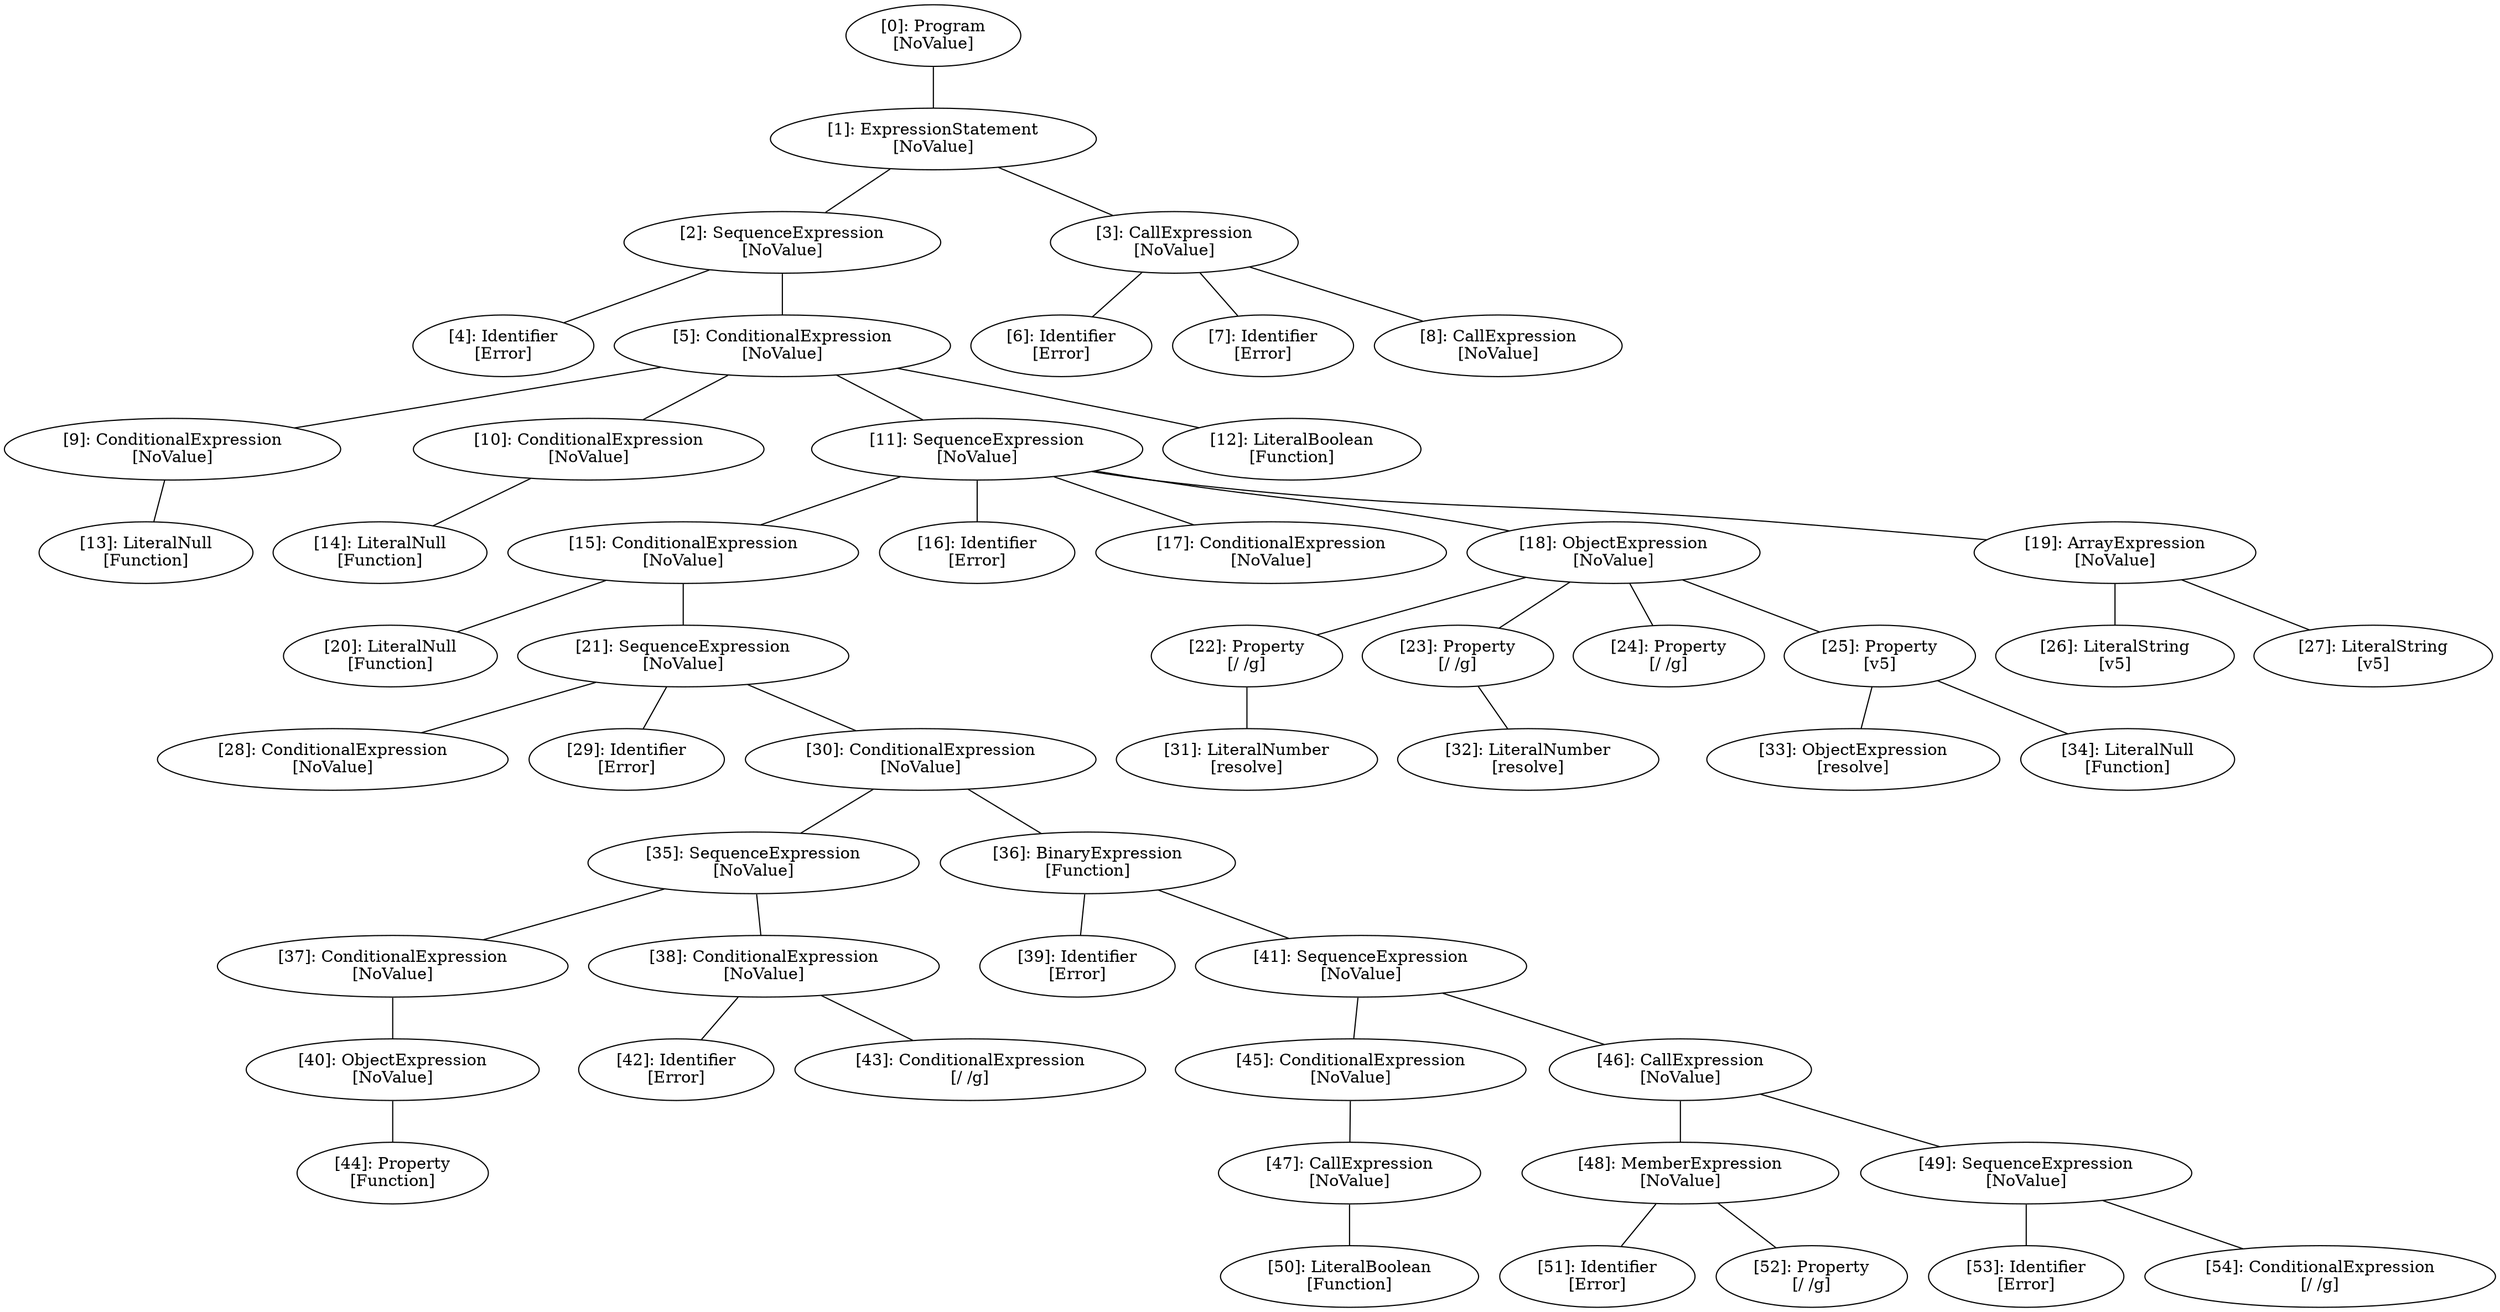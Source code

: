 // Result
graph {
	0 [label="[0]: Program
[NoValue]"]
	1 [label="[1]: ExpressionStatement
[NoValue]"]
	2 [label="[2]: SequenceExpression
[NoValue]"]
	3 [label="[3]: CallExpression
[NoValue]"]
	4 [label="[4]: Identifier
[Error]"]
	5 [label="[5]: ConditionalExpression
[NoValue]"]
	6 [label="[6]: Identifier
[Error]"]
	7 [label="[7]: Identifier
[Error]"]
	8 [label="[8]: CallExpression
[NoValue]"]
	9 [label="[9]: ConditionalExpression
[NoValue]"]
	10 [label="[10]: ConditionalExpression
[NoValue]"]
	11 [label="[11]: SequenceExpression
[NoValue]"]
	12 [label="[12]: LiteralBoolean
[Function]"]
	13 [label="[13]: LiteralNull
[Function]"]
	14 [label="[14]: LiteralNull
[Function]"]
	15 [label="[15]: ConditionalExpression
[NoValue]"]
	16 [label="[16]: Identifier
[Error]"]
	17 [label="[17]: ConditionalExpression
[NoValue]"]
	18 [label="[18]: ObjectExpression
[NoValue]"]
	19 [label="[19]: ArrayExpression
[NoValue]"]
	20 [label="[20]: LiteralNull
[Function]"]
	21 [label="[21]: SequenceExpression
[NoValue]"]
	22 [label="[22]: Property
[/ /g]"]
	23 [label="[23]: Property
[/ /g]"]
	24 [label="[24]: Property
[/ /g]"]
	25 [label="[25]: Property
[v5]"]
	26 [label="[26]: LiteralString
[v5]"]
	27 [label="[27]: LiteralString
[v5]"]
	28 [label="[28]: ConditionalExpression
[NoValue]"]
	29 [label="[29]: Identifier
[Error]"]
	30 [label="[30]: ConditionalExpression
[NoValue]"]
	31 [label="[31]: LiteralNumber
[resolve]"]
	32 [label="[32]: LiteralNumber
[resolve]"]
	33 [label="[33]: ObjectExpression
[resolve]"]
	34 [label="[34]: LiteralNull
[Function]"]
	35 [label="[35]: SequenceExpression
[NoValue]"]
	36 [label="[36]: BinaryExpression
[Function]"]
	37 [label="[37]: ConditionalExpression
[NoValue]"]
	38 [label="[38]: ConditionalExpression
[NoValue]"]
	39 [label="[39]: Identifier
[Error]"]
	40 [label="[40]: ObjectExpression
[NoValue]"]
	41 [label="[41]: SequenceExpression
[NoValue]"]
	42 [label="[42]: Identifier
[Error]"]
	43 [label="[43]: ConditionalExpression
[/ /g]"]
	44 [label="[44]: Property
[Function]"]
	45 [label="[45]: ConditionalExpression
[NoValue]"]
	46 [label="[46]: CallExpression
[NoValue]"]
	47 [label="[47]: CallExpression
[NoValue]"]
	48 [label="[48]: MemberExpression
[NoValue]"]
	49 [label="[49]: SequenceExpression
[NoValue]"]
	50 [label="[50]: LiteralBoolean
[Function]"]
	51 [label="[51]: Identifier
[Error]"]
	52 [label="[52]: Property
[/ /g]"]
	53 [label="[53]: Identifier
[Error]"]
	54 [label="[54]: ConditionalExpression
[/ /g]"]
	0 -- 1
	1 -- 2
	1 -- 3
	2 -- 4
	2 -- 5
	3 -- 6
	3 -- 7
	3 -- 8
	5 -- 9
	5 -- 10
	5 -- 11
	5 -- 12
	9 -- 13
	10 -- 14
	11 -- 15
	11 -- 16
	11 -- 17
	11 -- 18
	11 -- 19
	15 -- 20
	15 -- 21
	18 -- 22
	18 -- 23
	18 -- 24
	18 -- 25
	19 -- 26
	19 -- 27
	21 -- 28
	21 -- 29
	21 -- 30
	22 -- 31
	23 -- 32
	25 -- 33
	25 -- 34
	30 -- 35
	30 -- 36
	35 -- 37
	35 -- 38
	36 -- 39
	36 -- 41
	37 -- 40
	38 -- 42
	38 -- 43
	40 -- 44
	41 -- 45
	41 -- 46
	45 -- 47
	46 -- 48
	46 -- 49
	47 -- 50
	48 -- 51
	48 -- 52
	49 -- 53
	49 -- 54
}
